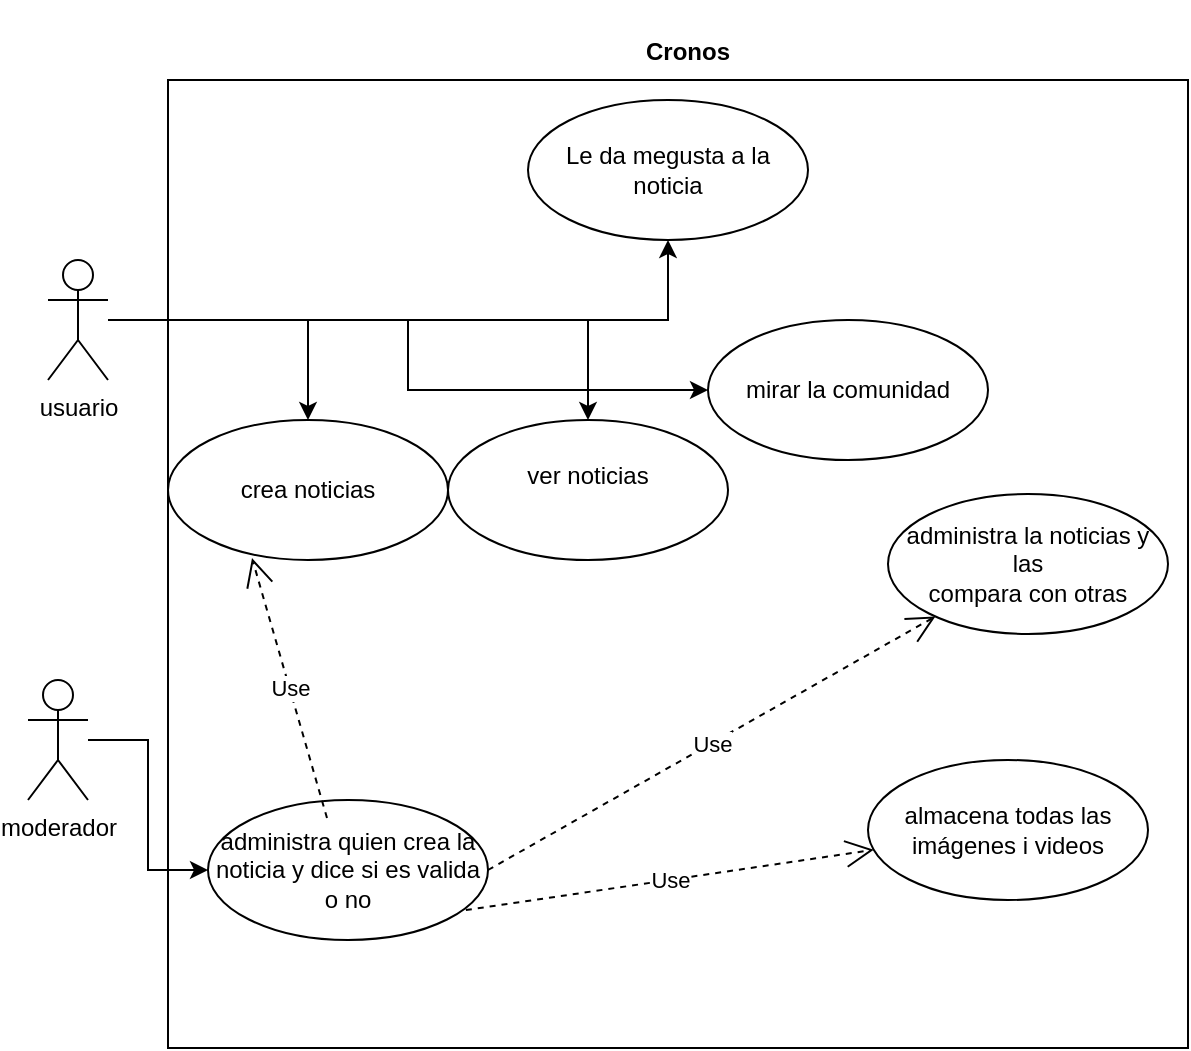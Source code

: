<mxfile version="17.1.3" type="device"><diagram id="a633tZ4HLxrOThLBt6vS" name="Page-1"><mxGraphModel dx="885" dy="516" grid="1" gridSize="10" guides="1" tooltips="1" connect="1" arrows="1" fold="1" page="1" pageScale="1" pageWidth="1169" pageHeight="827" math="0" shadow="0"><root><mxCell id="0"/><mxCell id="1" parent="0"/><mxCell id="8ktuF3yN3CFtlkvuuHD4-1" value="" style="html=1;" parent="1" vertex="1"><mxGeometry x="260" y="140" width="510" height="484" as="geometry"/></mxCell><mxCell id="8ktuF3yN3CFtlkvuuHD4-2" value="Cronos" style="text;align=center;fontStyle=1;verticalAlign=middle;spacingLeft=3;spacingRight=3;strokeColor=none;rotatable=0;points=[[0,0.5],[1,0.5]];portConstraint=eastwest;" parent="1" vertex="1"><mxGeometry x="450" y="100" width="140" height="50" as="geometry"/></mxCell><mxCell id="8ktuF3yN3CFtlkvuuHD4-9" style="edgeStyle=orthogonalEdgeStyle;rounded=0;orthogonalLoop=1;jettySize=auto;html=1;" parent="1" source="8ktuF3yN3CFtlkvuuHD4-3" target="8ktuF3yN3CFtlkvuuHD4-8" edge="1"><mxGeometry relative="1" as="geometry"/></mxCell><mxCell id="8ktuF3yN3CFtlkvuuHD4-21" style="edgeStyle=orthogonalEdgeStyle;rounded=0;orthogonalLoop=1;jettySize=auto;html=1;" parent="1" source="8ktuF3yN3CFtlkvuuHD4-3" target="8ktuF3yN3CFtlkvuuHD4-20" edge="1"><mxGeometry relative="1" as="geometry"/></mxCell><mxCell id="8ktuF3yN3CFtlkvuuHD4-24" style="edgeStyle=orthogonalEdgeStyle;rounded=0;orthogonalLoop=1;jettySize=auto;html=1;" parent="1" source="8ktuF3yN3CFtlkvuuHD4-3" target="8ktuF3yN3CFtlkvuuHD4-22" edge="1"><mxGeometry relative="1" as="geometry"/></mxCell><mxCell id="8ktuF3yN3CFtlkvuuHD4-25" style="edgeStyle=orthogonalEdgeStyle;rounded=0;orthogonalLoop=1;jettySize=auto;html=1;" parent="1" source="8ktuF3yN3CFtlkvuuHD4-3" target="8ktuF3yN3CFtlkvuuHD4-23" edge="1"><mxGeometry relative="1" as="geometry"/></mxCell><mxCell id="8ktuF3yN3CFtlkvuuHD4-3" value="usuario" style="shape=umlActor;verticalLabelPosition=bottom;verticalAlign=top;html=1;" parent="1" vertex="1"><mxGeometry x="200" y="230" width="30" height="60" as="geometry"/></mxCell><mxCell id="8ktuF3yN3CFtlkvuuHD4-11" style="edgeStyle=orthogonalEdgeStyle;rounded=0;orthogonalLoop=1;jettySize=auto;html=1;" parent="1" source="8ktuF3yN3CFtlkvuuHD4-4" target="8ktuF3yN3CFtlkvuuHD4-10" edge="1"><mxGeometry relative="1" as="geometry"/></mxCell><mxCell id="8ktuF3yN3CFtlkvuuHD4-4" value="moderador" style="shape=umlActor;verticalLabelPosition=bottom;verticalAlign=top;html=1;" parent="1" vertex="1"><mxGeometry x="190" y="440" width="30" height="60" as="geometry"/></mxCell><mxCell id="8ktuF3yN3CFtlkvuuHD4-8" value="crea noticias " style="ellipse;whiteSpace=wrap;html=1;" parent="1" vertex="1"><mxGeometry x="260" y="310" width="140" height="70" as="geometry"/></mxCell><mxCell id="8ktuF3yN3CFtlkvuuHD4-10" value="&lt;div&gt;administra quien crea la &lt;br&gt;&lt;/div&gt;&lt;div&gt;noticia y dice si es valida&lt;/div&gt;&lt;div&gt;o no&lt;br&gt;&lt;/div&gt;" style="ellipse;whiteSpace=wrap;html=1;" parent="1" vertex="1"><mxGeometry x="280" y="500" width="140" height="70" as="geometry"/></mxCell><mxCell id="8ktuF3yN3CFtlkvuuHD4-13" value="&lt;div&gt;administra la noticias y las &lt;br&gt;&lt;/div&gt;&lt;div&gt;compara con otras&lt;br&gt;&lt;/div&gt;" style="ellipse;whiteSpace=wrap;html=1;" parent="1" vertex="1"><mxGeometry x="620" y="347" width="140" height="70" as="geometry"/></mxCell><mxCell id="8ktuF3yN3CFtlkvuuHD4-17" value="Use" style="endArrow=open;endSize=12;dashed=1;html=1;rounded=0;exitX=1;exitY=0.5;exitDx=0;exitDy=0;" parent="1" source="8ktuF3yN3CFtlkvuuHD4-10" target="8ktuF3yN3CFtlkvuuHD4-13" edge="1"><mxGeometry width="160" relative="1" as="geometry"><mxPoint x="440" y="469.5" as="sourcePoint"/><mxPoint x="600" y="469.5" as="targetPoint"/></mxGeometry></mxCell><mxCell id="8ktuF3yN3CFtlkvuuHD4-18" value="&lt;div&gt;almacena todas las &lt;br&gt;&lt;/div&gt;&lt;div&gt;imágenes i videos&lt;br&gt;&lt;/div&gt;" style="ellipse;whiteSpace=wrap;html=1;" parent="1" vertex="1"><mxGeometry x="610" y="480" width="140" height="70" as="geometry"/></mxCell><mxCell id="8ktuF3yN3CFtlkvuuHD4-20" value="Le da megusta a la noticia" style="ellipse;whiteSpace=wrap;html=1;" parent="1" vertex="1"><mxGeometry x="440" y="150" width="140" height="70" as="geometry"/></mxCell><mxCell id="8ktuF3yN3CFtlkvuuHD4-22" value="&lt;div&gt;ver noticias&lt;/div&gt;&lt;div&gt;&lt;br&gt;&lt;/div&gt;" style="ellipse;whiteSpace=wrap;html=1;" parent="1" vertex="1"><mxGeometry x="400" y="310" width="140" height="70" as="geometry"/></mxCell><mxCell id="8ktuF3yN3CFtlkvuuHD4-23" value="mirar la comunidad" style="ellipse;whiteSpace=wrap;html=1;" parent="1" vertex="1"><mxGeometry x="530" y="260" width="140" height="70" as="geometry"/></mxCell><mxCell id="8ktuF3yN3CFtlkvuuHD4-26" value="Use" style="endArrow=open;endSize=12;dashed=1;html=1;rounded=0;exitX=0.921;exitY=0.786;exitDx=0;exitDy=0;exitPerimeter=0;" parent="1" source="8ktuF3yN3CFtlkvuuHD4-10" target="8ktuF3yN3CFtlkvuuHD4-18" edge="1"><mxGeometry width="160" relative="1" as="geometry"><mxPoint x="420" y="480" as="sourcePoint"/><mxPoint x="580" y="480" as="targetPoint"/></mxGeometry></mxCell><mxCell id="8ktuF3yN3CFtlkvuuHD4-30" value="Use" style="endArrow=open;endSize=12;dashed=1;html=1;rounded=0;entryX=0.3;entryY=0.986;entryDx=0;entryDy=0;entryPerimeter=0;" parent="1" target="8ktuF3yN3CFtlkvuuHD4-8" edge="1"><mxGeometry width="160" relative="1" as="geometry"><mxPoint x="339.5" y="509" as="sourcePoint"/><mxPoint x="339.5" y="450" as="targetPoint"/><Array as="points"/></mxGeometry></mxCell></root></mxGraphModel></diagram></mxfile>